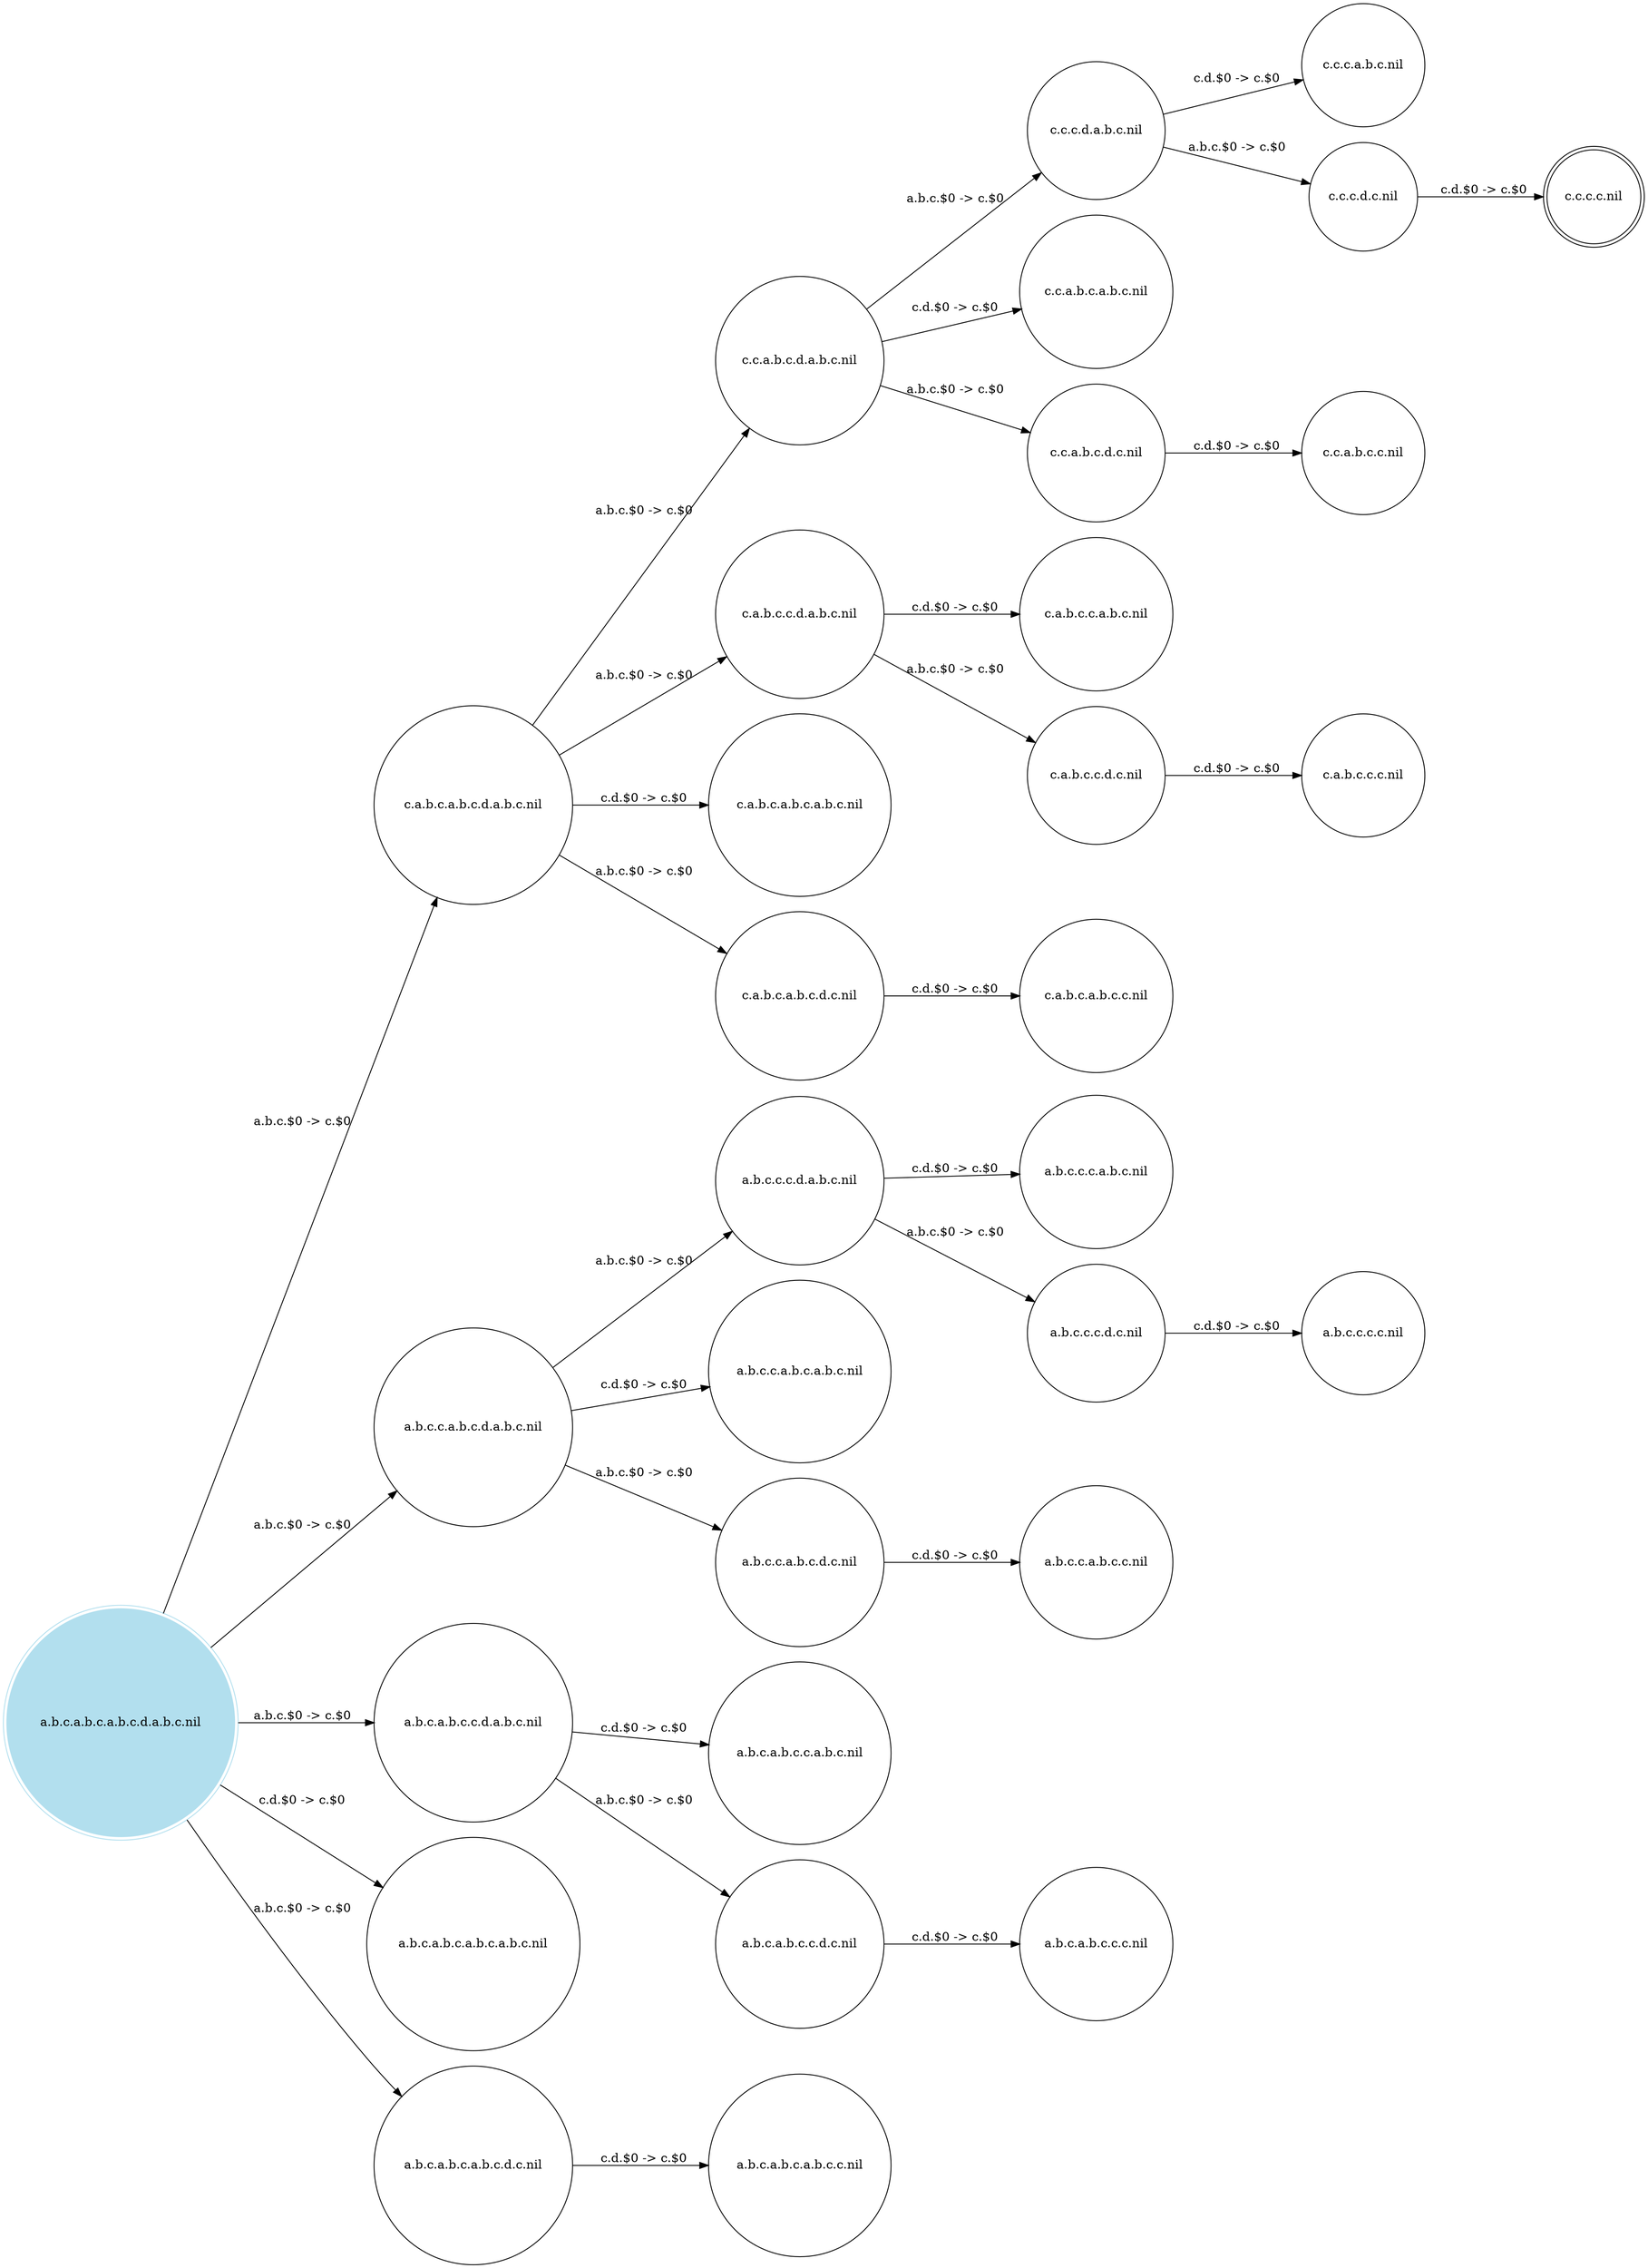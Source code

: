 digraph reaction_graph {
   rankdir=LR;
   node [shape = circle];
   N_14806753644443721687 [shape=doublecircle, color=lightblue2, style=filled, label="a.b.c.a.b.c.a.b.c.d.a.b.c.nil"];
N_14806753644443721687 [ label="a.b.c.a.b.c.a.b.c.d.a.b.c.nil"];
N_9113605727096802672 [ label="c.a.b.c.a.b.c.d.a.b.c.nil"];
   N_14806753644443721687 -> N_9113605727096802672 [ label = "a.b.c.$0 -> c.$0" ];
N_14366724367829688048 [ label="a.b.c.c.a.b.c.d.a.b.c.nil"];
   N_14806753644443721687 -> N_14366724367829688048 [ label = "a.b.c.$0 -> c.$0" ];
N_6729662957552136304 [ label="a.b.c.a.b.c.c.d.a.b.c.nil"];
   N_14806753644443721687 -> N_6729662957552136304 [ label = "a.b.c.$0 -> c.$0" ];
N_2531505548446745993 [ label="c.c.a.b.c.d.a.b.c.nil"];
   N_9113605727096802672 -> N_2531505548446745993 [ label = "a.b.c.$0 -> c.$0" ];
N_6502871943021534241 [ label="a.b.c.a.b.c.a.b.c.a.b.c.nil"];
   N_14806753644443721687 -> N_6502871943021534241 [ label = "c.d.$0 -> c.$0" ];
N_1413535373774517360 [ label="a.b.c.a.b.c.a.b.c.d.c.nil"];
   N_14806753644443721687 -> N_1413535373774517360 [ label = "a.b.c.$0 -> c.$0" ];
N_13341188211878745865 [ label="c.a.b.c.c.d.a.b.c.nil"];
   N_9113605727096802672 -> N_13341188211878745865 [ label = "a.b.c.$0 -> c.$0" ];
N_4957722637923305018 [ label="c.a.b.c.a.b.c.a.b.c.nil"];
   N_9113605727096802672 -> N_4957722637923305018 [ label = "c.d.$0 -> c.$0" ];
N_8025060628101126921 [ label="c.a.b.c.a.b.c.d.c.nil"];
   N_9113605727096802672 -> N_8025060628101126921 [ label = "a.b.c.$0 -> c.$0" ];
N_16506887734888540297 [ label="a.b.c.c.c.d.a.b.c.nil"];
   N_14366724367829688048 -> N_16506887734888540297 [ label = "a.b.c.$0 -> c.$0" ];
N_14413020152752986042 [ label="a.b.c.c.a.b.c.a.b.c.nil"];
   N_14366724367829688048 -> N_14413020152752986042 [ label = "c.d.$0 -> c.$0" ];
N_11190760151110921353 [ label="a.b.c.c.a.b.c.d.c.nil"];
   N_14366724367829688048 -> N_11190760151110921353 [ label = "a.b.c.$0 -> c.$0" ];
N_5964878883047352634 [ label="a.b.c.a.b.c.c.a.b.c.nil"];
   N_6729662957552136304 -> N_5964878883047352634 [ label = "c.d.$0 -> c.$0" ];
N_6528993923101212169 [ label="a.b.c.a.b.c.c.d.c.nil"];
   N_6729662957552136304 -> N_6528993923101212169 [ label = "a.b.c.$0 -> c.$0" ];
N_14404466241577630394 [ label="a.b.c.a.b.c.a.b.c.c.nil"];
   N_1413535373774517360 -> N_14404466241577630394 [ label = "c.d.$0 -> c.$0" ];
N_12277716440293591074 [ label="c.c.c.d.a.b.c.nil"];
   N_2531505548446745993 -> N_12277716440293591074 [ label = "a.b.c.$0 -> c.$0" ];
N_15069376674569042643 [ label="c.c.a.b.c.a.b.c.nil"];
   N_2531505548446745993 -> N_15069376674569042643 [ label = "c.d.$0 -> c.$0" ];
N_6961588856515972130 [ label="c.c.a.b.c.d.c.nil"];
   N_2531505548446745993 -> N_6961588856515972130 [ label = "a.b.c.$0 -> c.$0" ];
N_6621235404863409235 [ label="c.a.b.c.c.a.b.c.nil"];
   N_13341188211878745865 -> N_6621235404863409235 [ label = "c.d.$0 -> c.$0" ];
N_2299822628506262946 [ label="c.a.b.c.c.d.c.nil"];
   N_13341188211878745865 -> N_2299822628506262946 [ label = "a.b.c.$0 -> c.$0" ];
N_15060822763393686995 [ label="c.a.b.c.a.b.c.c.nil"];
   N_8025060628101126921 -> N_15060822763393686995 [ label = "c.d.$0 -> c.$0" ];
N_17430918068295409107 [ label="a.b.c.c.c.a.b.c.nil"];
   N_16506887734888540297 -> N_17430918068295409107 [ label = "c.d.$0 -> c.$0" ];
N_12298425432510181154 [ label="a.b.c.c.c.d.c.nil"];
   N_16506887734888540297 -> N_12298425432510181154 [ label = "a.b.c.$0 -> c.$0" ];
N_7423761353116135251 [ label="a.b.c.c.a.b.c.c.nil"];
   N_11190760151110921353 -> N_7423761353116135251 [ label = "c.d.$0 -> c.$0" ];
N_4464511786307354835 [ label="a.b.c.a.b.c.c.c.nil"];
   N_6528993923101212169 -> N_4464511786307354835 [ label = "c.d.$0 -> c.$0" ];
N_13199061775885122028 [ label="c.c.c.a.b.c.nil"];
   N_12277716440293591074 -> N_13199061775885122028 [ label = "c.d.$0 -> c.$0" ];
N_15946579711969003451 [ label="c.c.c.d.c.nil"];
   N_12277716440293591074 -> N_15946579711969003451 [ label = "a.b.c.$0 -> c.$0" ];
N_3191905060705848172 [ label="c.c.a.b.c.c.nil"];
   N_6961588856515972130 -> N_3191905060705848172 [ label = "c.d.$0 -> c.$0" ];
N_232655493897067756 [ label="c.a.b.c.c.c.nil"];
   N_2299822628506262946 -> N_232655493897067756 [ label = "c.d.$0 -> c.$0" ];
N_14017633339596910188 [ label="a.b.c.c.c.c.nil"];
   N_12298425432510181154 -> N_14017633339596910188 [ label = "c.d.$0 -> c.$0" ];
N_2131872984319296389 [ shape = doublecircle, label="c.c.c.c.nil"];
   N_15946579711969003451 -> N_2131872984319296389 [ label = "c.d.$0 -> c.$0" ];
}

